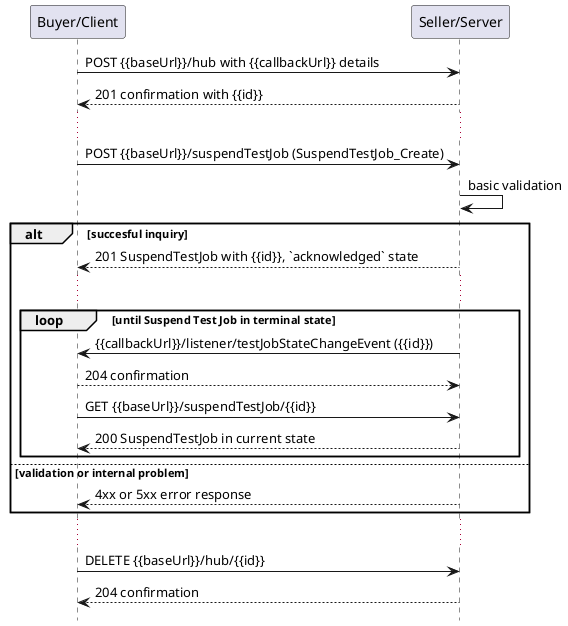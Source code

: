 @startuml useCase16Notification

hide footbox

participant "Buyer/Client" as B
participant "Seller/Server" as S

B -> S: POST {{baseUrl}}/hub with {{callbackUrl}} details
S --> B: 201 confirmation with {{id}}
...
B -> S: POST {{baseUrl}}/suspendTestJob (SuspendTestJob_Create)
S -> S: basic validation

alt succesful inquiry
  S --> B: 201 SuspendTestJob with {{id}}, `acknowledged` state 
  ...

  group loop [until Suspend Test Job in terminal state]
      S -> B: {{callbackUrl}}/listener/testJobStateChangeEvent ({{id}})
      B --> S: 204 confirmation
      B -> S:   GET {{baseUrl}}/suspendTestJob/{{id}}
      return 200 SuspendTestJob in current state
  end

else validation or internal problem
  S --> B : 4xx or 5xx error response
end 

...

B -> S : DELETE {{baseUrl}}/hub/{{id}} 
S --> B : 204 confirmation

@enduml